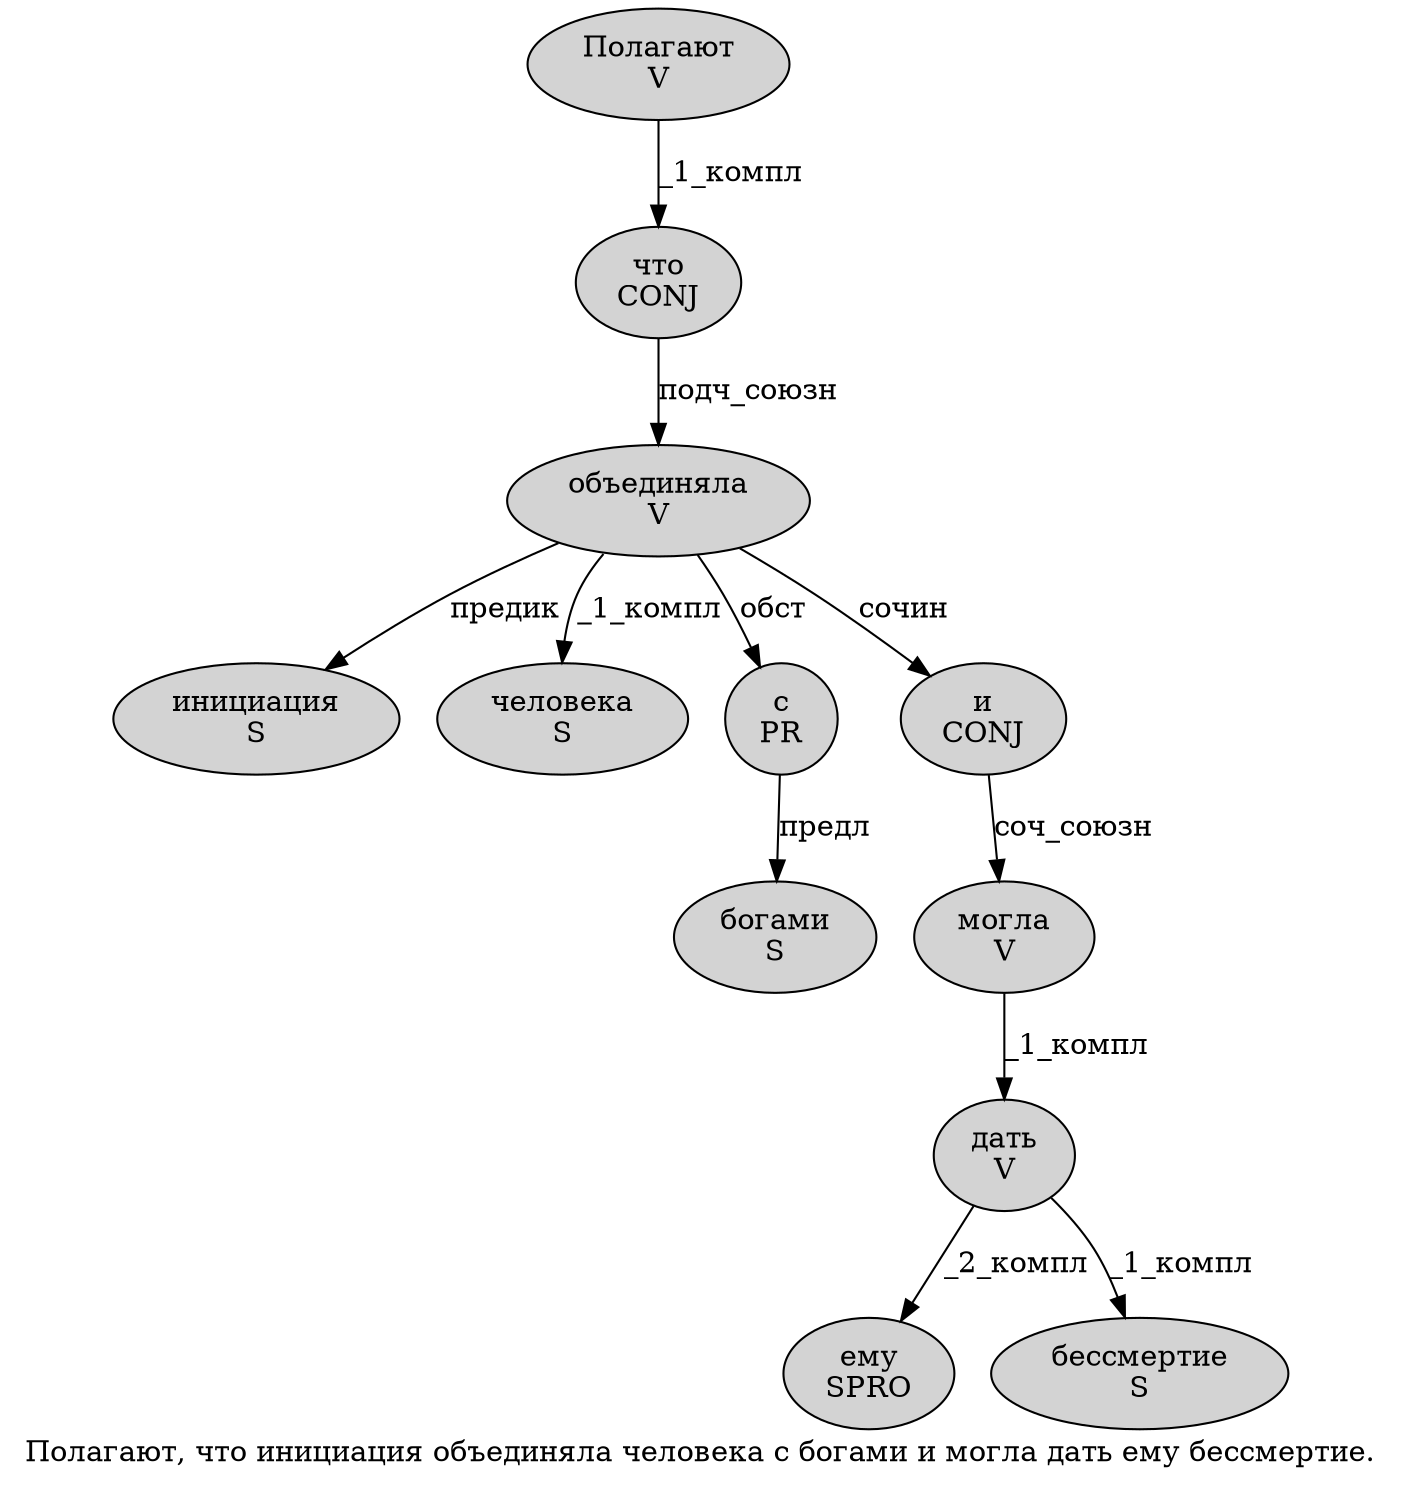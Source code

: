 digraph SENTENCE_1071 {
	graph [label="Полагают, что инициация объединяла человека с богами и могла дать ему бессмертие."]
	node [style=filled]
		0 [label="Полагают
V" color="" fillcolor=lightgray penwidth=1 shape=ellipse]
		2 [label="что
CONJ" color="" fillcolor=lightgray penwidth=1 shape=ellipse]
		3 [label="инициация
S" color="" fillcolor=lightgray penwidth=1 shape=ellipse]
		4 [label="объединяла
V" color="" fillcolor=lightgray penwidth=1 shape=ellipse]
		5 [label="человека
S" color="" fillcolor=lightgray penwidth=1 shape=ellipse]
		6 [label="с
PR" color="" fillcolor=lightgray penwidth=1 shape=ellipse]
		7 [label="богами
S" color="" fillcolor=lightgray penwidth=1 shape=ellipse]
		8 [label="и
CONJ" color="" fillcolor=lightgray penwidth=1 shape=ellipse]
		9 [label="могла
V" color="" fillcolor=lightgray penwidth=1 shape=ellipse]
		10 [label="дать
V" color="" fillcolor=lightgray penwidth=1 shape=ellipse]
		11 [label="ему
SPRO" color="" fillcolor=lightgray penwidth=1 shape=ellipse]
		12 [label="бессмертие
S" color="" fillcolor=lightgray penwidth=1 shape=ellipse]
			8 -> 9 [label="соч_союзн"]
			10 -> 11 [label="_2_компл"]
			10 -> 12 [label="_1_компл"]
			9 -> 10 [label="_1_компл"]
			6 -> 7 [label="предл"]
			0 -> 2 [label="_1_компл"]
			4 -> 3 [label="предик"]
			4 -> 5 [label="_1_компл"]
			4 -> 6 [label="обст"]
			4 -> 8 [label="сочин"]
			2 -> 4 [label="подч_союзн"]
}